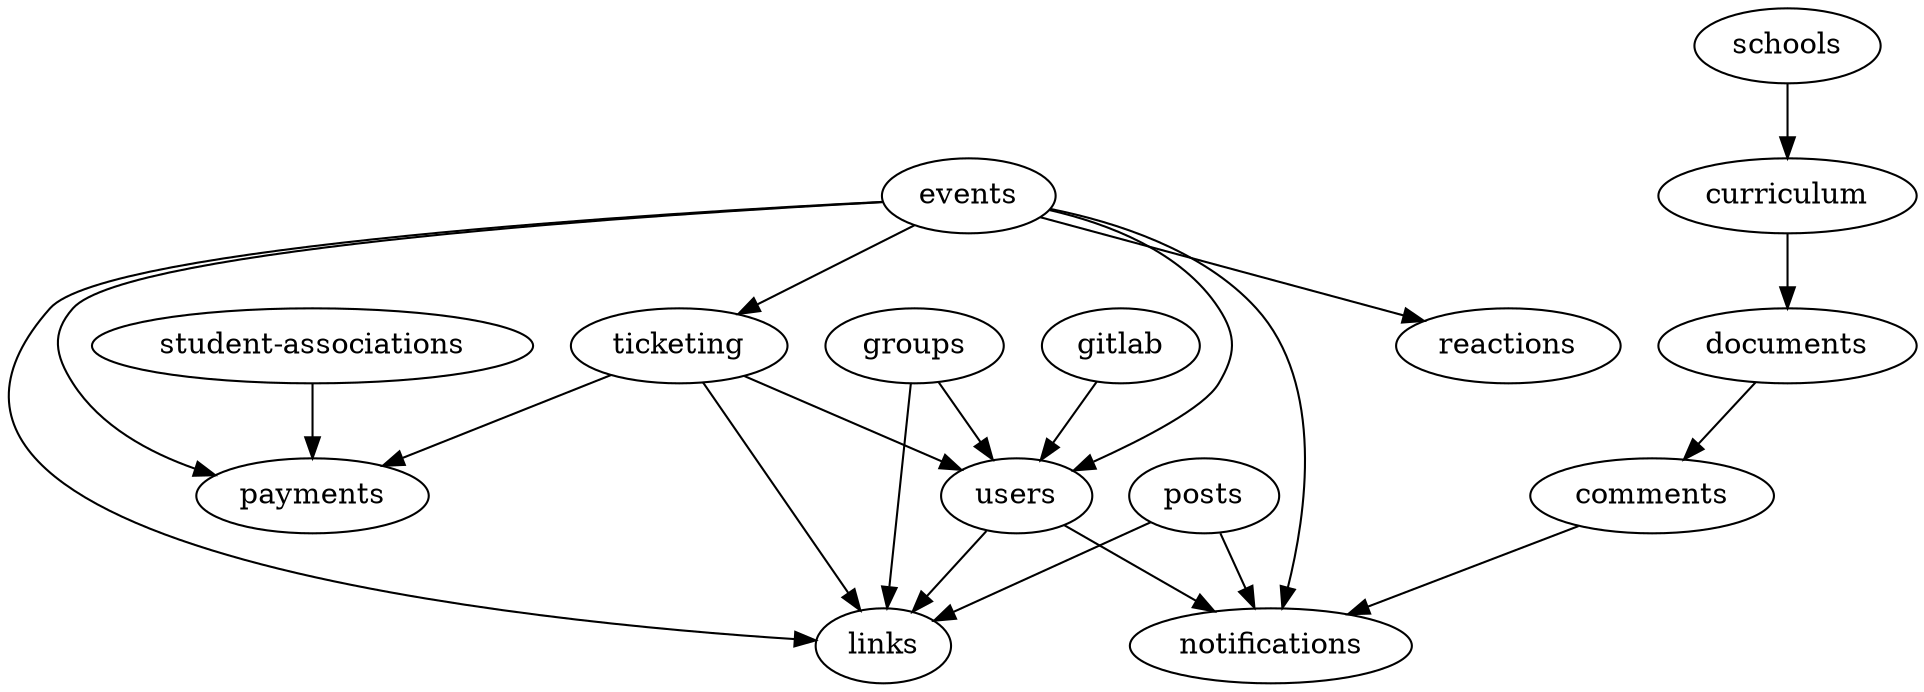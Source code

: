 strict digraph  {
documents;
comments;
schools;
curriculum;
"student-associations";
payments;
ticketing;
links;
users;
groups;
events;
reactions;
notifications;
posts;
gitlab;
documents -> comments;
comments -> notifications;
schools -> curriculum;
curriculum -> documents;
"student-associations" -> payments;
ticketing -> payments;
ticketing -> links;
ticketing -> users;
users -> links;
users -> notifications;
groups -> links;
groups -> users;
events -> payments;
events -> reactions;
events -> notifications;
events -> ticketing;
events -> links;
events -> users;
posts -> links;
posts -> notifications;
gitlab -> users;
}
